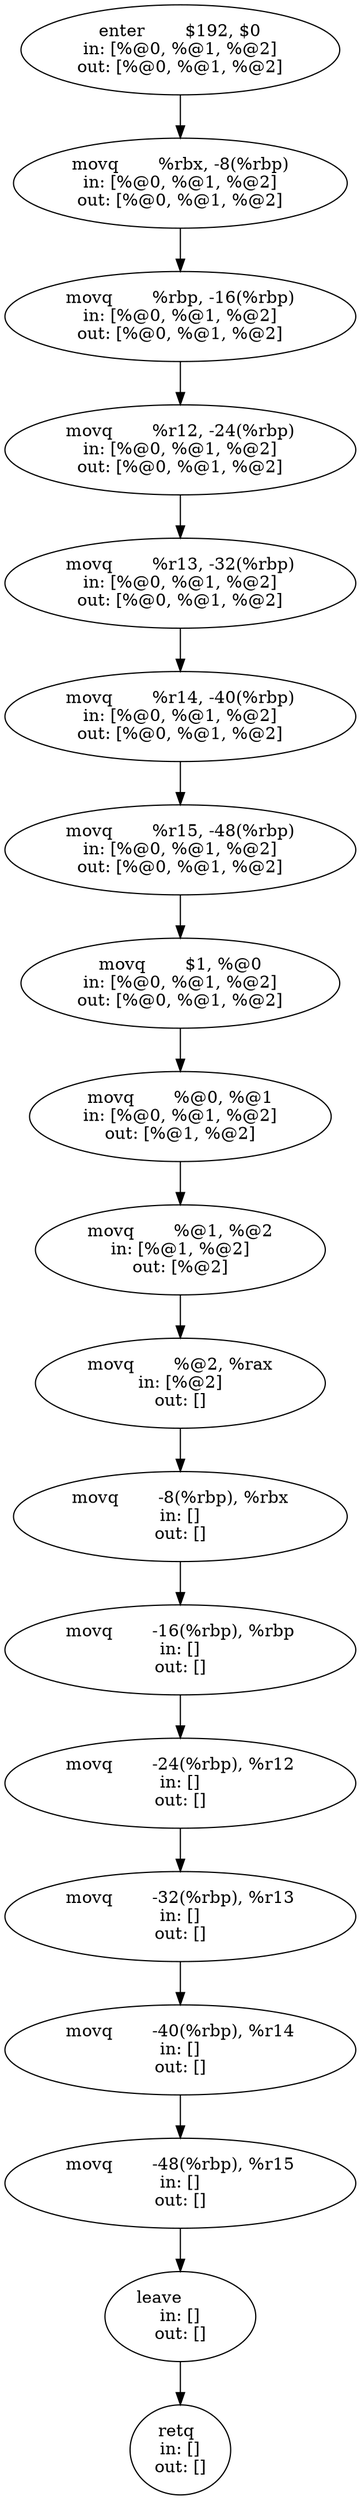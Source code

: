 digraph CFG {
	1 [label="enter	$192, $0\nin: [%@0, %@1, %@2]\nout: [%@0, %@1, %@2]\n"];
	1 -> 3;
	3 [label="movq	%rbx, -8(%rbp)\nin: [%@0, %@1, %@2]\nout: [%@0, %@1, %@2]\n"];
	3 -> 4;
	4 [label="movq	%rbp, -16(%rbp)\nin: [%@0, %@1, %@2]\nout: [%@0, %@1, %@2]\n"];
	4 -> 5;
	5 [label="movq	%r12, -24(%rbp)\nin: [%@0, %@1, %@2]\nout: [%@0, %@1, %@2]\n"];
	5 -> 6;
	6 [label="movq	%r13, -32(%rbp)\nin: [%@0, %@1, %@2]\nout: [%@0, %@1, %@2]\n"];
	6 -> 7;
	7 [label="movq	%r14, -40(%rbp)\nin: [%@0, %@1, %@2]\nout: [%@0, %@1, %@2]\n"];
	7 -> 8;
	8 [label="movq	%r15, -48(%rbp)\nin: [%@0, %@1, %@2]\nout: [%@0, %@1, %@2]\n"];
	8 -> 10;
	10 [label="movq	$1, %@0\nin: [%@0, %@1, %@2]\nout: [%@0, %@1, %@2]\n"];
	10 -> 12;
	12 [label="movq	%@0, %@1\nin: [%@0, %@1, %@2]\nout: [%@1, %@2]\n"];
	12 -> 14;
	14 [label="movq	%@1, %@2\nin: [%@1, %@2]\nout: [%@2]\n"];
	14 -> 16;
	16 [label="movq	%@2, %rax\nin: [%@2]\nout: []\n"];
	16 -> 21;
	21 [label="movq	-8(%rbp), %rbx\nin: []\nout: []\n"];
	21 -> 22;
	22 [label="movq	-16(%rbp), %rbp\nin: []\nout: []\n"];
	22 -> 23;
	23 [label="movq	-24(%rbp), %r12\nin: []\nout: []\n"];
	23 -> 24;
	24 [label="movq	-32(%rbp), %r13\nin: []\nout: []\n"];
	24 -> 25;
	25 [label="movq	-40(%rbp), %r14\nin: []\nout: []\n"];
	25 -> 26;
	26 [label="movq	-48(%rbp), %r15\nin: []\nout: []\n"];
	26 -> 28;
	28 [label="leave	\nin: []\nout: []\n"];
	28 -> 29;
	29 [label="retq	\nin: []\nout: []\n"];
}